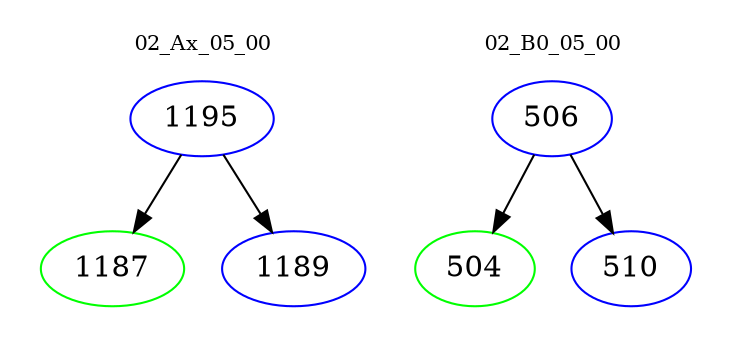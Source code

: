 digraph{
subgraph cluster_0 {
color = white
label = "02_Ax_05_00";
fontsize=10;
T0_1195 [label="1195", color="blue"]
T0_1195 -> T0_1187 [color="black"]
T0_1187 [label="1187", color="green"]
T0_1195 -> T0_1189 [color="black"]
T0_1189 [label="1189", color="blue"]
}
subgraph cluster_1 {
color = white
label = "02_B0_05_00";
fontsize=10;
T1_506 [label="506", color="blue"]
T1_506 -> T1_504 [color="black"]
T1_504 [label="504", color="green"]
T1_506 -> T1_510 [color="black"]
T1_510 [label="510", color="blue"]
}
}
